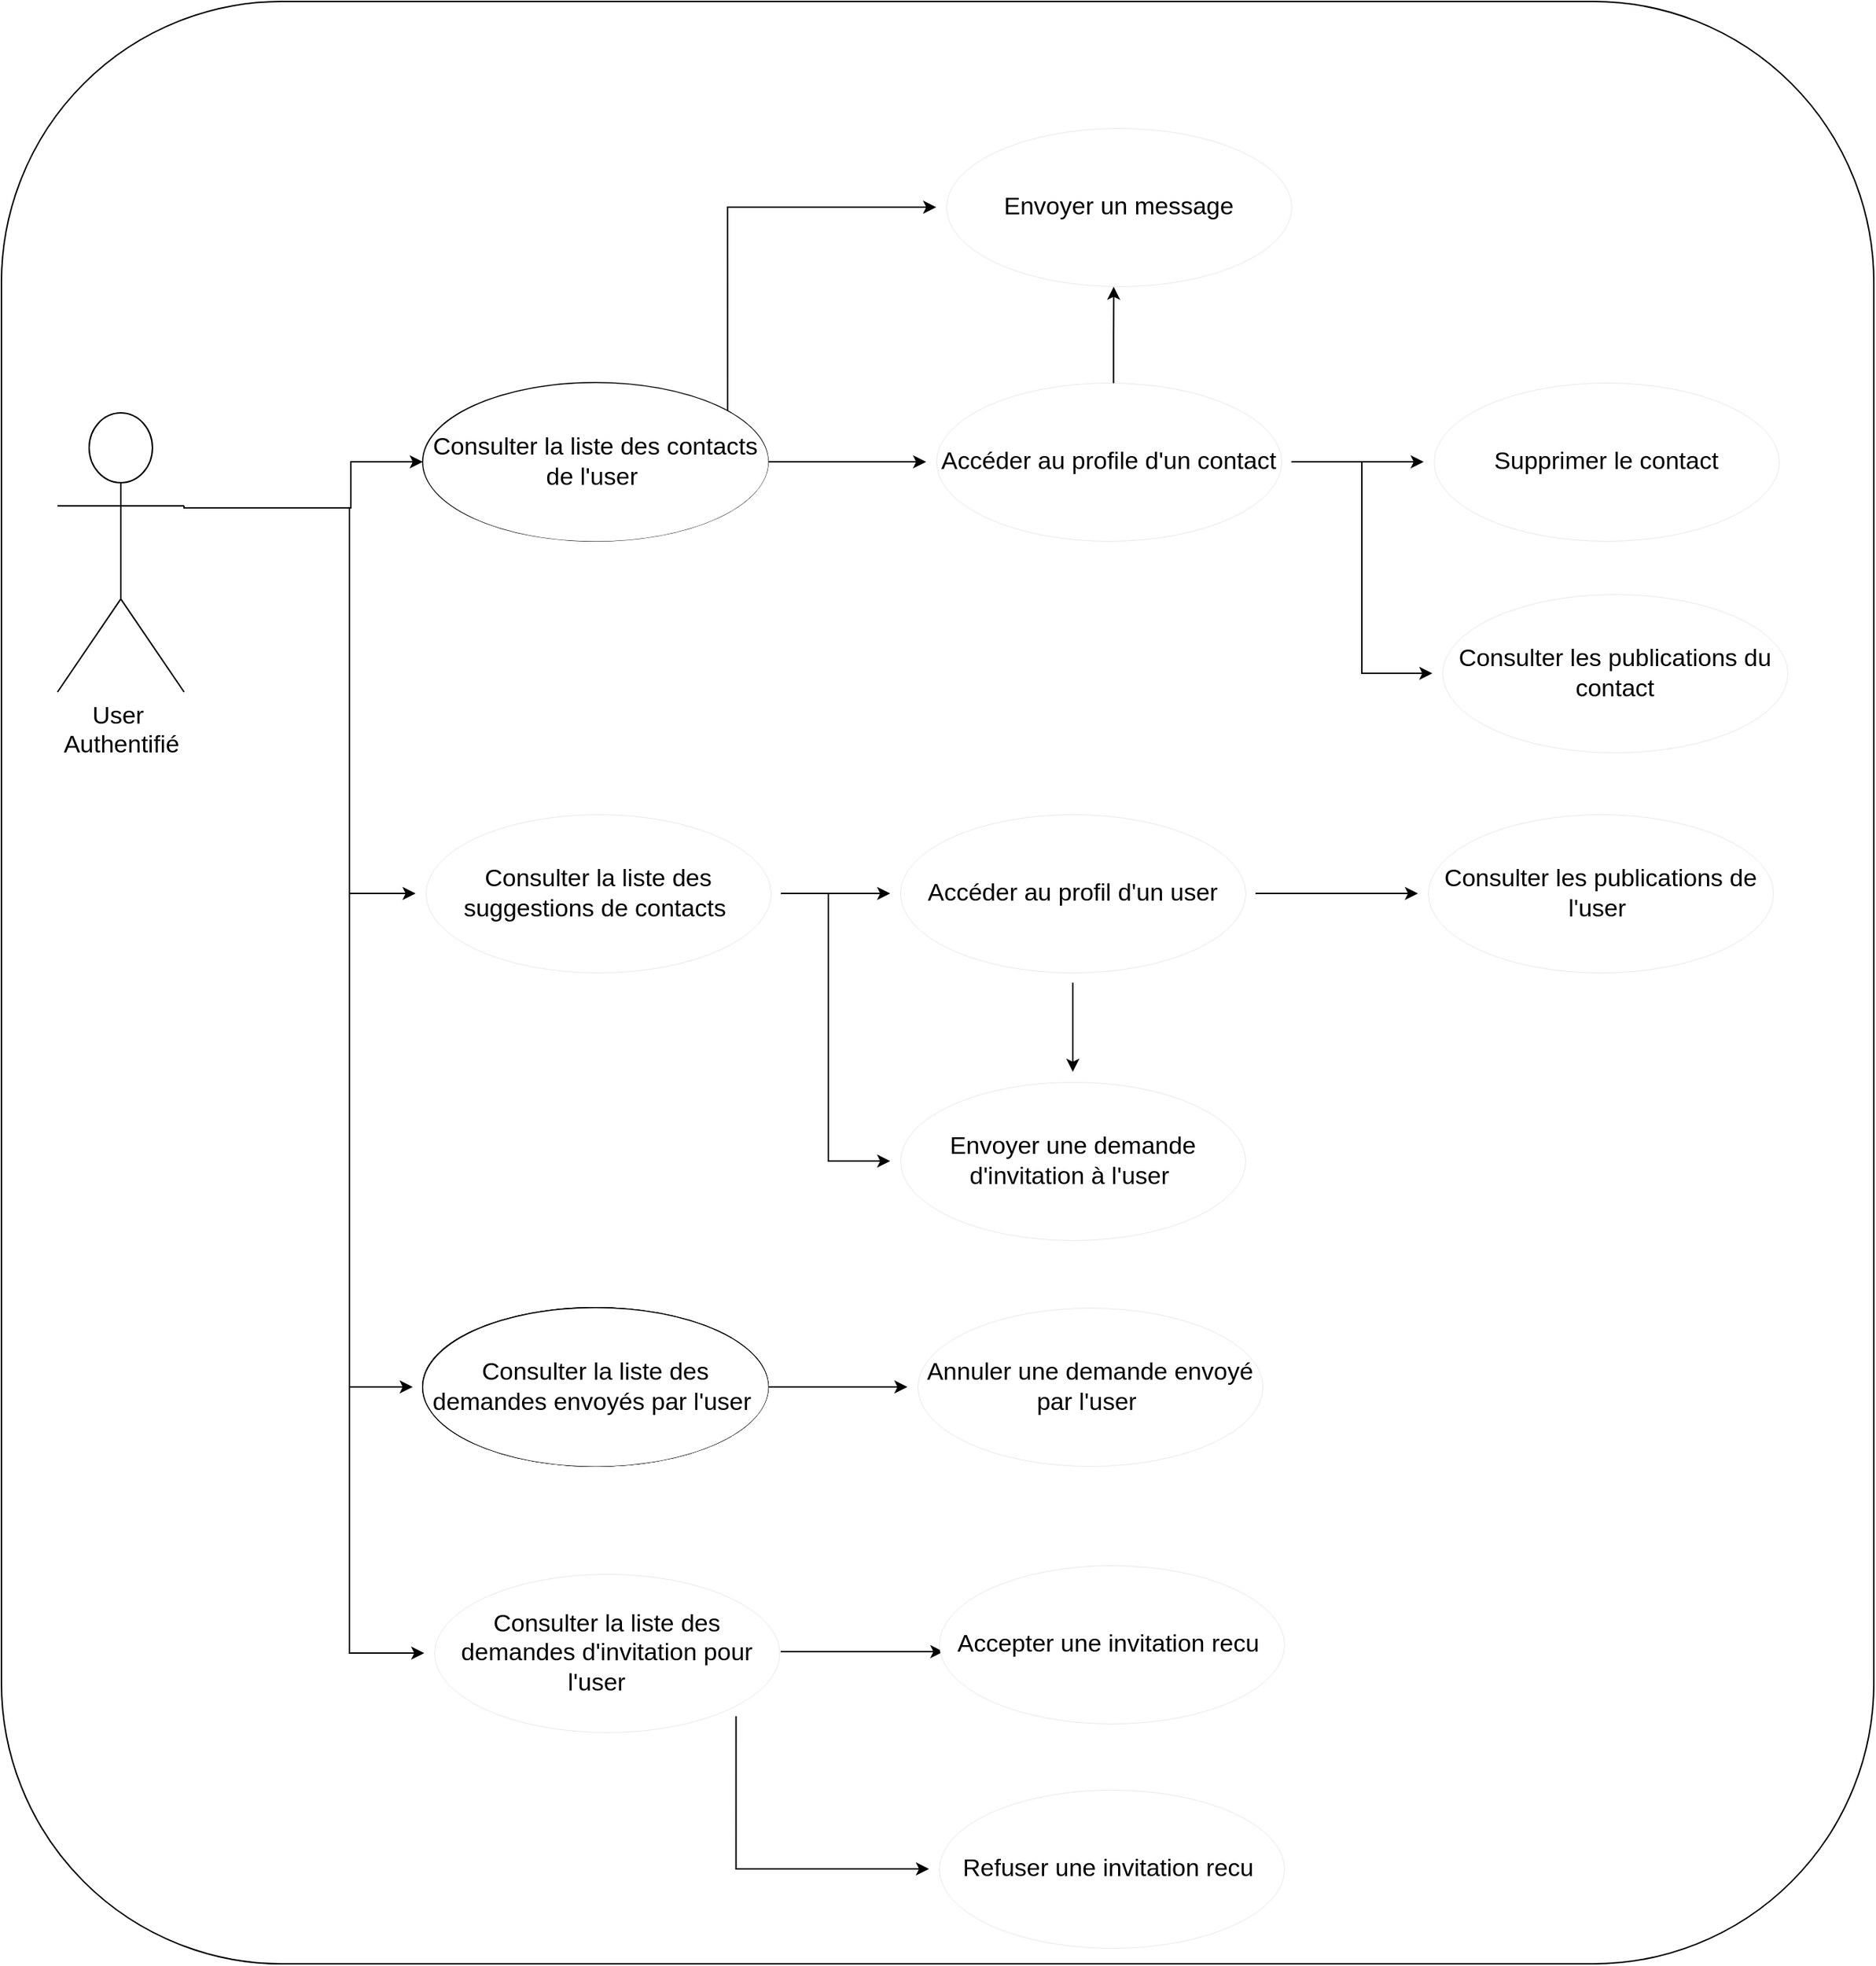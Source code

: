 <mxfile version="16.5.1" type="device" pages="2"><diagram id="uu880i4TB5WIHIHQVo8Q" name="D1"><mxGraphModel dx="1974" dy="1269" grid="0" gridSize="10" guides="1" tooltips="1" connect="1" arrows="1" fold="1" page="0" pageScale="1" pageWidth="827" pageHeight="1169" math="0" shadow="0"><root><mxCell id="0"/><mxCell id="1" parent="0"/><mxCell id="6onSYLC3XU4fuUjRAczv-1" value="" style="rounded=1;whiteSpace=wrap;html=1;" parent="1" vertex="1"><mxGeometry x="-60" y="20" width="1302" height="1364" as="geometry"/></mxCell><mxCell id="_j6vwuoLXBlvUyXRn8-_-1" style="edgeStyle=orthogonalEdgeStyle;rounded=0;orthogonalLoop=1;jettySize=auto;html=1;exitX=1;exitY=0.5;exitDx=0;exitDy=0;entryX=0;entryY=0.5;entryDx=0;entryDy=0;fontSize=17;" parent="1" target="_j6vwuoLXBlvUyXRn8-_-5" edge="1"><mxGeometry relative="1" as="geometry"><mxPoint x="81" y="372.0" as="sourcePoint"/><Array as="points"><mxPoint x="183" y="372"/><mxPoint x="183" y="340"/></Array></mxGeometry></mxCell><mxCell id="_j6vwuoLXBlvUyXRn8-_-2" style="edgeStyle=orthogonalEdgeStyle;rounded=0;orthogonalLoop=1;jettySize=auto;html=1;exitX=1;exitY=0.5;exitDx=0;exitDy=0;entryX=0;entryY=0.5;entryDx=0;entryDy=0;fontSize=17;" parent="1" target="_j6vwuoLXBlvUyXRn8-_-8" edge="1"><mxGeometry relative="1" as="geometry"><Array as="points"><mxPoint x="182" y="372"/><mxPoint x="182" y="640"/></Array><mxPoint x="81" y="372.0" as="sourcePoint"/></mxGeometry></mxCell><mxCell id="_j6vwuoLXBlvUyXRn8-_-34" style="edgeStyle=orthogonalEdgeStyle;rounded=0;orthogonalLoop=1;jettySize=auto;html=1;exitX=1;exitY=0.333;exitDx=0;exitDy=0;exitPerimeter=0;entryX=0;entryY=0.5;entryDx=0;entryDy=0;" parent="1" source="_j6vwuoLXBlvUyXRn8-_-3" target="_j6vwuoLXBlvUyXRn8-_-28" edge="1"><mxGeometry relative="1" as="geometry"><Array as="points"><mxPoint x="182" y="372"/><mxPoint x="182" y="1168"/></Array></mxGeometry></mxCell><mxCell id="_j6vwuoLXBlvUyXRn8-_-3" value="User&amp;nbsp;&lt;br&gt;Authentifié" style="shape=umlActor;verticalLabelPosition=bottom;verticalAlign=top;html=1;outlineConnect=0;fontSize=17;" parent="1" vertex="1"><mxGeometry x="-21" y="306" width="88" height="194" as="geometry"/></mxCell><mxCell id="_j6vwuoLXBlvUyXRn8-_-4" style="edgeStyle=orthogonalEdgeStyle;rounded=0;orthogonalLoop=1;jettySize=auto;html=1;exitX=1;exitY=0.5;exitDx=0;exitDy=0;fontSize=17;" parent="1" source="_j6vwuoLXBlvUyXRn8-_-5" target="_j6vwuoLXBlvUyXRn8-_-12" edge="1"><mxGeometry relative="1" as="geometry"/></mxCell><mxCell id="_j6vwuoLXBlvUyXRn8-_-5" value="Consulter la liste des contacts de l'user&amp;nbsp;" style="ellipse;whiteSpace=wrap;html=1;fontSize=17;" parent="1" vertex="1"><mxGeometry x="233" y="285" width="240" height="110" as="geometry"/></mxCell><mxCell id="_j6vwuoLXBlvUyXRn8-_-6" style="edgeStyle=orthogonalEdgeStyle;rounded=0;orthogonalLoop=1;jettySize=auto;html=1;exitX=1;exitY=0.5;exitDx=0;exitDy=0;entryX=0;entryY=0.5;entryDx=0;entryDy=0;fontSize=17;" parent="1" source="_j6vwuoLXBlvUyXRn8-_-8" target="_j6vwuoLXBlvUyXRn8-_-18" edge="1"><mxGeometry relative="1" as="geometry"/></mxCell><mxCell id="_j6vwuoLXBlvUyXRn8-_-7" style="edgeStyle=orthogonalEdgeStyle;rounded=0;orthogonalLoop=1;jettySize=auto;html=1;exitX=1;exitY=0.5;exitDx=0;exitDy=0;entryX=0;entryY=0.5;entryDx=0;entryDy=0;fontSize=17;" parent="1" source="_j6vwuoLXBlvUyXRn8-_-8" target="_j6vwuoLXBlvUyXRn8-_-19" edge="1"><mxGeometry relative="1" as="geometry"><Array as="points"><mxPoint x="515" y="640"/><mxPoint x="515" y="826"/></Array></mxGeometry></mxCell><mxCell id="_j6vwuoLXBlvUyXRn8-_-8" value="Consulter la liste des suggestions de contacts&amp;nbsp;" style="ellipse;whiteSpace=wrap;html=1;strokeWidth=0;perimeterSpacing=7;fontSize=17;" parent="1" vertex="1"><mxGeometry x="235" y="585" width="240" height="110" as="geometry"/></mxCell><mxCell id="_j6vwuoLXBlvUyXRn8-_-9" style="edgeStyle=orthogonalEdgeStyle;rounded=0;orthogonalLoop=1;jettySize=auto;html=1;exitX=1;exitY=0.5;exitDx=0;exitDy=0;fontSize=17;" parent="1" source="_j6vwuoLXBlvUyXRn8-_-12" target="_j6vwuoLXBlvUyXRn8-_-13" edge="1"><mxGeometry relative="1" as="geometry"/></mxCell><mxCell id="_j6vwuoLXBlvUyXRn8-_-11" style="edgeStyle=orthogonalEdgeStyle;rounded=0;orthogonalLoop=1;jettySize=auto;html=1;exitX=1;exitY=0.5;exitDx=0;exitDy=0;entryX=0;entryY=0.5;entryDx=0;entryDy=0;fontSize=17;" parent="1" source="_j6vwuoLXBlvUyXRn8-_-12" target="_j6vwuoLXBlvUyXRn8-_-15" edge="1"><mxGeometry relative="1" as="geometry"><Array as="points"><mxPoint x="886" y="340"/><mxPoint x="886" y="487"/></Array></mxGeometry></mxCell><mxCell id="_j6vwuoLXBlvUyXRn8-_-33" style="edgeStyle=orthogonalEdgeStyle;rounded=0;orthogonalLoop=1;jettySize=auto;html=1;exitX=0.513;exitY=0.063;exitDx=0;exitDy=0;exitPerimeter=0;entryX=0.486;entryY=0.946;entryDx=0;entryDy=0;entryPerimeter=0;" parent="1" source="_j6vwuoLXBlvUyXRn8-_-12" target="_j6vwuoLXBlvUyXRn8-_-31" edge="1"><mxGeometry relative="1" as="geometry"/></mxCell><mxCell id="_j6vwuoLXBlvUyXRn8-_-12" value="Accéder au profile d'un contact" style="ellipse;whiteSpace=wrap;html=1;strokeWidth=0;perimeterSpacing=7;fontSize=17;" parent="1" vertex="1"><mxGeometry x="590" y="285" width="240" height="110" as="geometry"/></mxCell><mxCell id="_j6vwuoLXBlvUyXRn8-_-13" value="Supprimer le contact" style="ellipse;whiteSpace=wrap;html=1;strokeWidth=0;perimeterSpacing=7;fontSize=17;" parent="1" vertex="1"><mxGeometry x="936" y="285" width="240" height="110" as="geometry"/></mxCell><mxCell id="_j6vwuoLXBlvUyXRn8-_-15" value="Consulter les publications du contact" style="ellipse;whiteSpace=wrap;html=1;strokeWidth=0;perimeterSpacing=7;fontSize=17;" parent="1" vertex="1"><mxGeometry x="942" y="432" width="240" height="110" as="geometry"/></mxCell><mxCell id="_j6vwuoLXBlvUyXRn8-_-16" style="edgeStyle=orthogonalEdgeStyle;rounded=0;orthogonalLoop=1;jettySize=auto;html=1;exitX=1;exitY=0.5;exitDx=0;exitDy=0;fontSize=17;" parent="1" source="_j6vwuoLXBlvUyXRn8-_-18" target="_j6vwuoLXBlvUyXRn8-_-20" edge="1"><mxGeometry relative="1" as="geometry"/></mxCell><mxCell id="_j6vwuoLXBlvUyXRn8-_-17" style="edgeStyle=orthogonalEdgeStyle;rounded=0;orthogonalLoop=1;jettySize=auto;html=1;exitX=0.5;exitY=1;exitDx=0;exitDy=0;entryX=0.5;entryY=0;entryDx=0;entryDy=0;fontSize=17;" parent="1" source="_j6vwuoLXBlvUyXRn8-_-18" target="_j6vwuoLXBlvUyXRn8-_-19" edge="1"><mxGeometry relative="1" as="geometry"/></mxCell><mxCell id="_j6vwuoLXBlvUyXRn8-_-18" value="Accéder au profil d'un user" style="ellipse;whiteSpace=wrap;html=1;strokeWidth=0;perimeterSpacing=7;fontSize=17;" parent="1" vertex="1"><mxGeometry x="565" y="585" width="240" height="110" as="geometry"/></mxCell><mxCell id="_j6vwuoLXBlvUyXRn8-_-19" value="Envoyer une demande d'invitation à l'user&amp;nbsp;" style="ellipse;whiteSpace=wrap;html=1;strokeWidth=0;perimeterSpacing=7;fontSize=17;" parent="1" vertex="1"><mxGeometry x="565" y="771" width="240" height="110" as="geometry"/></mxCell><mxCell id="_j6vwuoLXBlvUyXRn8-_-20" value="Consulter les publications de l'user&amp;nbsp;" style="ellipse;whiteSpace=wrap;html=1;strokeWidth=0;perimeterSpacing=7;fontSize=17;" parent="1" vertex="1"><mxGeometry x="932" y="585" width="240" height="110" as="geometry"/></mxCell><mxCell id="_j6vwuoLXBlvUyXRn8-_-21" value="Consulter la liste des demandes d'invitation envoyés par l'user&amp;nbsp;" style="ellipse;whiteSpace=wrap;html=1;fontSize=17;" parent="1" vertex="1"><mxGeometry x="233" y="928" width="240" height="110" as="geometry"/></mxCell><mxCell id="_j6vwuoLXBlvUyXRn8-_-22" value="Consulter la liste des demandes d'invitation envoyés par l'user&amp;nbsp;" style="ellipse;whiteSpace=wrap;html=1;fontSize=17;" parent="1" vertex="1"><mxGeometry x="233" y="928" width="240" height="110" as="geometry"/></mxCell><mxCell id="BUjM5bbSjbbibRhKt7WE-3" style="edgeStyle=orthogonalEdgeStyle;rounded=0;orthogonalLoop=1;jettySize=auto;html=1;exitX=1;exitY=0.5;exitDx=0;exitDy=0;" parent="1" source="_j6vwuoLXBlvUyXRn8-_-23" target="BUjM5bbSjbbibRhKt7WE-2" edge="1"><mxGeometry relative="1" as="geometry"/></mxCell><mxCell id="_j6vwuoLXBlvUyXRn8-_-23" value="Consulter la liste des demandes d'invitation envoyés par l'user&amp;nbsp;" style="ellipse;whiteSpace=wrap;html=1;fontSize=17;" parent="1" vertex="1"><mxGeometry x="233" y="928" width="240" height="110" as="geometry"/></mxCell><mxCell id="_j6vwuoLXBlvUyXRn8-_-24" value="Consulter la liste des demandes envoyés par l'user&amp;nbsp;" style="ellipse;whiteSpace=wrap;html=1;strokeWidth=0;perimeterSpacing=7;fontSize=17;" parent="1" vertex="1"><mxGeometry x="233" y="928" width="240" height="110" as="geometry"/></mxCell><mxCell id="_j6vwuoLXBlvUyXRn8-_-25" style="edgeStyle=orthogonalEdgeStyle;rounded=0;orthogonalLoop=1;jettySize=auto;html=1;exitX=1;exitY=0.5;exitDx=0;exitDy=0;entryX=0;entryY=0.5;entryDx=0;entryDy=0;fontSize=17;" parent="1" target="_j6vwuoLXBlvUyXRn8-_-24" edge="1"><mxGeometry relative="1" as="geometry"><Array as="points"><mxPoint x="182" y="372"/><mxPoint x="182" y="983"/></Array><mxPoint x="88.0" y="372.0" as="sourcePoint"/></mxGeometry></mxCell><mxCell id="BUjM5bbSjbbibRhKt7WE-1" style="edgeStyle=orthogonalEdgeStyle;rounded=0;orthogonalLoop=1;jettySize=auto;html=1;exitX=0.862;exitY=0.214;exitDx=0;exitDy=0;entryX=0;entryY=0.5;entryDx=0;entryDy=0;exitPerimeter=0;" parent="1" source="_j6vwuoLXBlvUyXRn8-_-27" target="_j6vwuoLXBlvUyXRn8-_-31" edge="1"><mxGeometry relative="1" as="geometry"><Array as="points"><mxPoint x="445" y="163"/></Array></mxGeometry></mxCell><mxCell id="_j6vwuoLXBlvUyXRn8-_-27" value="Consulter la liste des contacts de l'user&amp;nbsp;" style="ellipse;whiteSpace=wrap;html=1;strokeWidth=0;perimeterSpacing=7;fontSize=17;" parent="1" vertex="1"><mxGeometry x="233" y="285" width="240" height="110" as="geometry"/></mxCell><mxCell id="BUjM5bbSjbbibRhKt7WE-6" style="edgeStyle=orthogonalEdgeStyle;rounded=0;orthogonalLoop=1;jettySize=auto;html=1;exitX=0.976;exitY=0.492;exitDx=0;exitDy=0;exitPerimeter=0;" parent="1" source="_j6vwuoLXBlvUyXRn8-_-28" edge="1"><mxGeometry relative="1" as="geometry"><mxPoint x="595" y="1167" as="targetPoint"/></mxGeometry></mxCell><mxCell id="BUjM5bbSjbbibRhKt7WE-9" style="edgeStyle=orthogonalEdgeStyle;rounded=0;orthogonalLoop=1;jettySize=auto;html=1;exitX=1;exitY=1;exitDx=0;exitDy=0;entryX=0;entryY=0.5;entryDx=0;entryDy=0;" parent="1" source="_j6vwuoLXBlvUyXRn8-_-28" target="BUjM5bbSjbbibRhKt7WE-5" edge="1"><mxGeometry relative="1" as="geometry"><Array as="points"><mxPoint x="451" y="1318"/></Array></mxGeometry></mxCell><mxCell id="_j6vwuoLXBlvUyXRn8-_-28" value="Consulter la liste des demandes d'invitation pour l'user&amp;nbsp; &amp;nbsp;" style="ellipse;whiteSpace=wrap;html=1;strokeWidth=0;perimeterSpacing=7;fontSize=17;" parent="1" vertex="1"><mxGeometry x="241" y="1113" width="240" height="110" as="geometry"/></mxCell><mxCell id="_j6vwuoLXBlvUyXRn8-_-31" value="Envoyer un message" style="ellipse;whiteSpace=wrap;html=1;strokeWidth=0;perimeterSpacing=7;fontSize=17;" parent="1" vertex="1"><mxGeometry x="597" y="108" width="240" height="110" as="geometry"/></mxCell><mxCell id="BUjM5bbSjbbibRhKt7WE-2" value="Annuler une demande envoyé par l'user&amp;nbsp;" style="ellipse;whiteSpace=wrap;html=1;strokeWidth=0;perimeterSpacing=7;fontSize=17;" parent="1" vertex="1"><mxGeometry x="577" y="928" width="240" height="110" as="geometry"/></mxCell><mxCell id="BUjM5bbSjbbibRhKt7WE-4" value="Accepter une invitation recu&amp;nbsp;" style="ellipse;whiteSpace=wrap;html=1;strokeWidth=0;perimeterSpacing=7;fontSize=17;" parent="1" vertex="1"><mxGeometry x="592" y="1107" width="240" height="110" as="geometry"/></mxCell><mxCell id="BUjM5bbSjbbibRhKt7WE-5" value="Refuser une invitation recu&amp;nbsp;" style="ellipse;whiteSpace=wrap;html=1;strokeWidth=0;perimeterSpacing=7;fontSize=17;" parent="1" vertex="1"><mxGeometry x="592" y="1263" width="240" height="110" as="geometry"/></mxCell></root></mxGraphModel></diagram><diagram id="cESN5uKyxqR1gmTwvN93" name="Page-2"><mxGraphModel dx="2062" dy="888" grid="0" gridSize="10" guides="1" tooltips="1" connect="1" arrows="1" fold="1" page="0" pageScale="1" pageWidth="827" pageHeight="1169" math="0" shadow="0"><root><mxCell id="N_VNMiCm0eIapYn7P1G1-0"/><mxCell id="N_VNMiCm0eIapYn7P1G1-1" parent="N_VNMiCm0eIapYn7P1G1-0"/><mxCell id="N_VNMiCm0eIapYn7P1G1-2" value="User 1&amp;nbsp;" style="shape=umlActor;verticalLabelPosition=bottom;verticalAlign=top;html=1;outlineConnect=0;" parent="N_VNMiCm0eIapYn7P1G1-1" vertex="1"><mxGeometry x="-274" y="157" width="118" height="208" as="geometry"/></mxCell><mxCell id="N_VNMiCm0eIapYn7P1G1-3" value="User 2&amp;nbsp;" style="shape=umlActor;verticalLabelPosition=bottom;verticalAlign=top;html=1;outlineConnect=0;" parent="N_VNMiCm0eIapYn7P1G1-1" vertex="1"><mxGeometry x="465" y="157" width="118" height="208" as="geometry"/></mxCell><mxCell id="N_VNMiCm0eIapYn7P1G1-4" value="" style="endArrow=classic;html=1;rounded=0;" parent="N_VNMiCm0eIapYn7P1G1-1" edge="1"><mxGeometry width="50" height="50" relative="1" as="geometry"><mxPoint x="-76" y="169" as="sourcePoint"/><mxPoint x="375" y="169" as="targetPoint"/></mxGeometry></mxCell><mxCell id="N_VNMiCm0eIapYn7P1G1-5" value="1" style="text;html=1;strokeColor=none;fillColor=none;align=center;verticalAlign=middle;whiteSpace=wrap;rounded=0;" parent="N_VNMiCm0eIapYn7P1G1-1" vertex="1"><mxGeometry x="22" y="137" width="60" height="30" as="geometry"/></mxCell><mxCell id="N_VNMiCm0eIapYn7P1G1-7" value="1) U1 invite U2" style="text;html=1;strokeColor=none;fillColor=none;align=left;verticalAlign=middle;whiteSpace=wrap;rounded=0;fontSize=14;" parent="N_VNMiCm0eIapYn7P1G1-1" vertex="1"><mxGeometry x="-81" y="435" width="535" height="30" as="geometry"/></mxCell><mxCell id="N_VNMiCm0eIapYn7P1G1-8" value="1,5) U1 est dans la liste d'invitation de U2&amp;nbsp;" style="text;html=1;strokeColor=none;fillColor=none;align=left;verticalAlign=middle;whiteSpace=wrap;rounded=0;fontSize=14;" parent="N_VNMiCm0eIapYn7P1G1-1" vertex="1"><mxGeometry x="-81" y="465" width="535" height="30" as="geometry"/></mxCell><mxCell id="N_VNMiCm0eIapYn7P1G1-9" value="Demande d'invitation" style="text;html=1;strokeColor=none;fillColor=none;align=center;verticalAlign=middle;whiteSpace=wrap;rounded=0;" parent="N_VNMiCm0eIapYn7P1G1-1" vertex="1"><mxGeometry x="76" y="137" width="126" height="30" as="geometry"/></mxCell><mxCell id="N_VNMiCm0eIapYn7P1G1-10" value="1,5) U2 est dans la liste de demande d'invitations de&amp;nbsp; U1 ( voir D1 )&amp;nbsp;" style="text;html=1;strokeColor=none;fillColor=none;align=left;verticalAlign=middle;whiteSpace=wrap;rounded=0;fontSize=14;" parent="N_VNMiCm0eIapYn7P1G1-1" vertex="1"><mxGeometry x="-80.5" y="497" width="534.5" height="30" as="geometry"/></mxCell><mxCell id="HHlLbs1IpKqQlsip1e1t-1" value="" style="endArrow=classic;html=1;rounded=0;" parent="N_VNMiCm0eIapYn7P1G1-1" edge="1"><mxGeometry width="50" height="50" relative="1" as="geometry"><mxPoint x="380" y="233" as="sourcePoint"/><mxPoint x="-87" y="233" as="targetPoint"/></mxGeometry></mxCell><mxCell id="HHlLbs1IpKqQlsip1e1t-2" value="Reponse d'invitation&amp;nbsp;" style="text;html=1;strokeColor=none;fillColor=none;align=center;verticalAlign=middle;whiteSpace=wrap;rounded=0;" parent="N_VNMiCm0eIapYn7P1G1-1" vertex="1"><mxGeometry x="80" y="200" width="126" height="30" as="geometry"/></mxCell><mxCell id="HHlLbs1IpKqQlsip1e1t-3" value="2" style="text;html=1;strokeColor=none;fillColor=none;align=center;verticalAlign=middle;whiteSpace=wrap;rounded=0;" parent="N_VNMiCm0eIapYn7P1G1-1" vertex="1"><mxGeometry x="26" y="200" width="60" height="30" as="geometry"/></mxCell><mxCell id="HHlLbs1IpKqQlsip1e1t-4" value="2.a) U2 accepte l'invitation de U1&amp;nbsp;" style="text;html=1;strokeColor=none;fillColor=none;align=left;verticalAlign=middle;whiteSpace=wrap;rounded=0;fontSize=14;" parent="N_VNMiCm0eIapYn7P1G1-1" vertex="1"><mxGeometry x="-80.5" y="583" width="535" height="30" as="geometry"/></mxCell><mxCell id="HHlLbs1IpKqQlsip1e1t-5" value="2.b) U2 refuse l'invitation de U1&amp;nbsp;" style="text;html=1;strokeColor=none;fillColor=none;align=left;verticalAlign=middle;whiteSpace=wrap;rounded=0;fontSize=14;" parent="N_VNMiCm0eIapYn7P1G1-1" vertex="1"><mxGeometry x="-80.5" y="613" width="535" height="30" as="geometry"/></mxCell><mxCell id="HHlLbs1IpKqQlsip1e1t-6" value="2.c) U1 annule sa demande d'invitation au U2&amp;nbsp;" style="text;html=1;strokeColor=none;fillColor=none;align=left;verticalAlign=middle;whiteSpace=wrap;rounded=0;fontSize=14;" parent="N_VNMiCm0eIapYn7P1G1-1" vertex="1"><mxGeometry x="-80.5" y="645" width="535" height="30" as="geometry"/></mxCell><mxCell id="HHlLbs1IpKqQlsip1e1t-7" value="" style="endArrow=classic;startArrow=classic;html=1;rounded=0;fontSize=14;" parent="N_VNMiCm0eIapYn7P1G1-1" edge="1"><mxGeometry width="50" height="50" relative="1" as="geometry"><mxPoint x="-78" y="308" as="sourcePoint"/><mxPoint x="387" y="308" as="targetPoint"/></mxGeometry></mxCell><mxCell id="HHlLbs1IpKqQlsip1e1t-10" value="Reponse d'invitation&amp;nbsp;" style="text;html=1;strokeColor=none;fillColor=none;align=center;verticalAlign=middle;whiteSpace=wrap;rounded=0;" parent="N_VNMiCm0eIapYn7P1G1-1" vertex="1"><mxGeometry x="89" y="275" width="126" height="30" as="geometry"/></mxCell><mxCell id="HHlLbs1IpKqQlsip1e1t-11" value="3" style="text;html=1;strokeColor=none;fillColor=none;align=center;verticalAlign=middle;whiteSpace=wrap;rounded=0;" parent="N_VNMiCm0eIapYn7P1G1-1" vertex="1"><mxGeometry x="35" y="275" width="60" height="30" as="geometry"/></mxCell><mxCell id="HHlLbs1IpKqQlsip1e1t-12" value="3.a) Les 2 Users peuvent discuter&amp;nbsp;" style="text;html=1;strokeColor=none;fillColor=none;align=left;verticalAlign=middle;whiteSpace=wrap;rounded=0;fontSize=14;" parent="N_VNMiCm0eIapYn7P1G1-1" vertex="1"><mxGeometry x="-76" y="720" width="535" height="30" as="geometry"/></mxCell><mxCell id="HHlLbs1IpKqQlsip1e1t-13" value="3.b &amp;amp; 3.c) Les 2 Users ne sont plus dans leurs liste respectives ( 1,5 )&amp;nbsp;" style="text;html=1;strokeColor=none;fillColor=none;align=left;verticalAlign=middle;whiteSpace=wrap;rounded=0;fontSize=14;" parent="N_VNMiCm0eIapYn7P1G1-1" vertex="1"><mxGeometry x="-76" y="750" width="535" height="30" as="geometry"/></mxCell></root></mxGraphModel></diagram></mxfile>